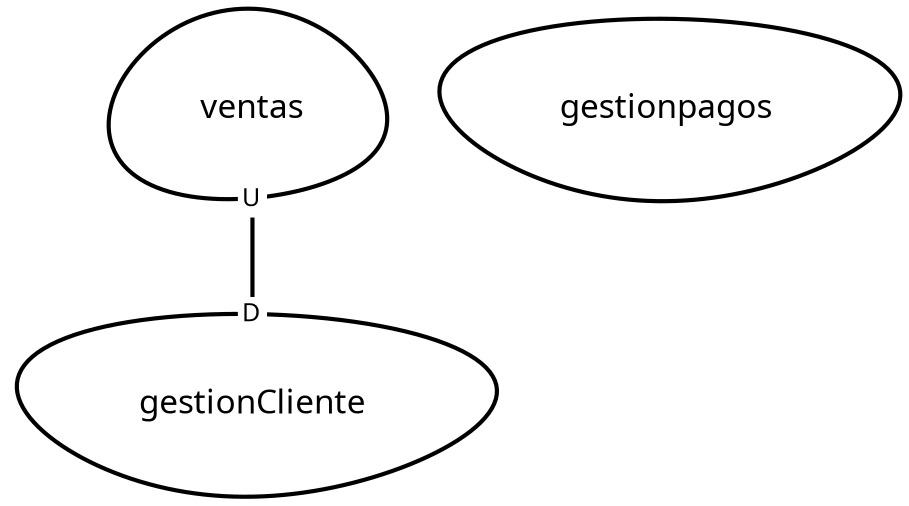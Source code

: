 digraph "ContextMapGraph" {
graph ["imagepath"="/tmp/GraphvizJava"]
"gestionCliente" ["margin"="0.3","orientation"="174","shape"="egg","fontsize"="16","style"="bold","label"="gestionCliente\n","fontname"="sans-serif"]
"gestionpagos" ["margin"="0.3","orientation"="176","shape"="egg","fontsize"="16","style"="bold","label"="gestionpagos\n","fontname"="sans-serif"]
"ventas" ["margin"="0.3","orientation"="246","shape"="egg","fontsize"="16","style"="bold","label"="ventas\n","fontname"="sans-serif"]
"ventas" -> "gestionCliente" ["headlabel"=<<table cellspacing="0" cellborder="0" border="0">
<tr><td bgcolor="white">D</td></tr>
</table>>,"labeldistance"="0","fontsize"="12","taillabel"=<<table cellspacing="0" cellborder="0" border="0">
<tr><td bgcolor="white">U</td></tr>
</table>>,"style"="bold","label"="                                        ","dir"="none","fontname"="sans-serif"]
}